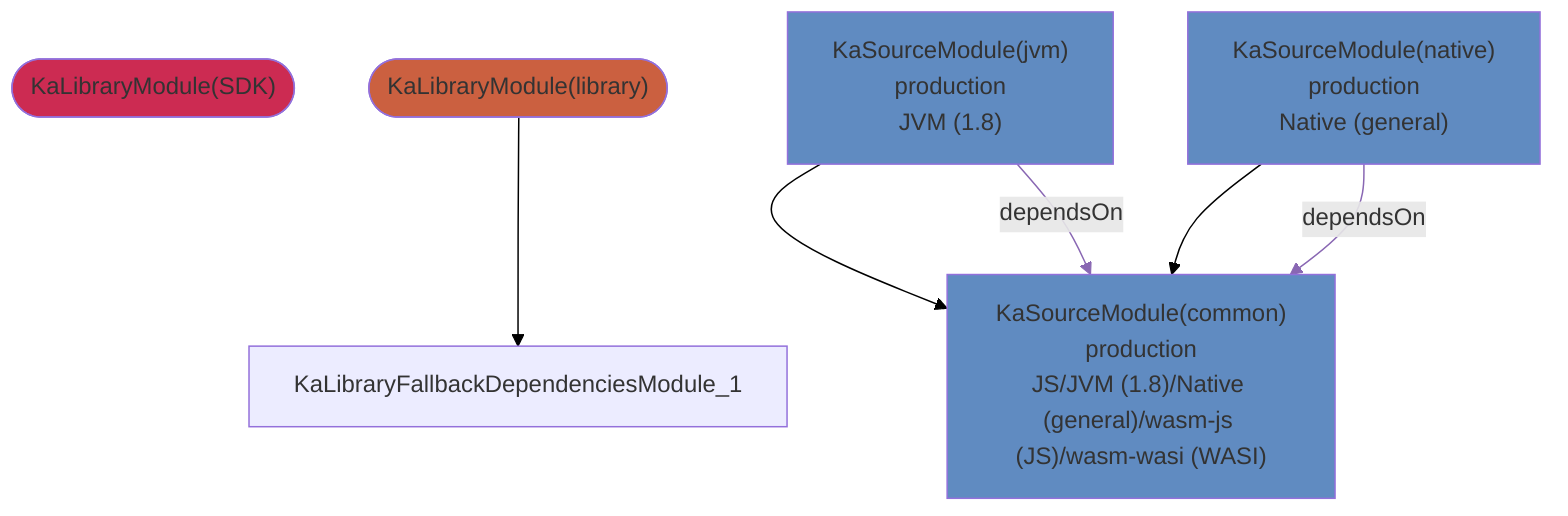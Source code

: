 graph TD
  KaLibraryModule_0(["KaLibraryModule(SDK)"])
  KaLibraryModule_1(["KaLibraryModule(library)"])
  KaSourceModule_2["KaSourceModule(common)<br />production<br />JS/JVM (1.8)/Native (general)/wasm-js (JS)/wasm-wasi (WASI)"]
  KaSourceModule_3["KaSourceModule(jvm)<br />production<br />JVM (1.8)"]
  KaSourceModule_4["KaSourceModule(native)<br />production<br />Native (general)"]
  style KaLibraryModule_0 fill:#CC2B52
  style KaLibraryModule_1 fill:#CB6040
  style KaSourceModule_2 fill:#608BC1
  style KaSourceModule_3 fill:#608BC1
  style KaSourceModule_4 fill:#608BC1
  KaLibraryModule_1 --> KaLibraryFallbackDependenciesModule_1
  KaSourceModule_3 --> KaSourceModule_2
  KaSourceModule_4 --> KaSourceModule_2
  KaSourceModule_3 --dependsOn--> KaSourceModule_2
  KaSourceModule_4 --dependsOn--> KaSourceModule_2
  linkStyle 0 stroke:black
  linkStyle 1 stroke:black
  linkStyle 2 stroke:black
  linkStyle 3 stroke:#8967B3
  linkStyle 4 stroke:#8967B3